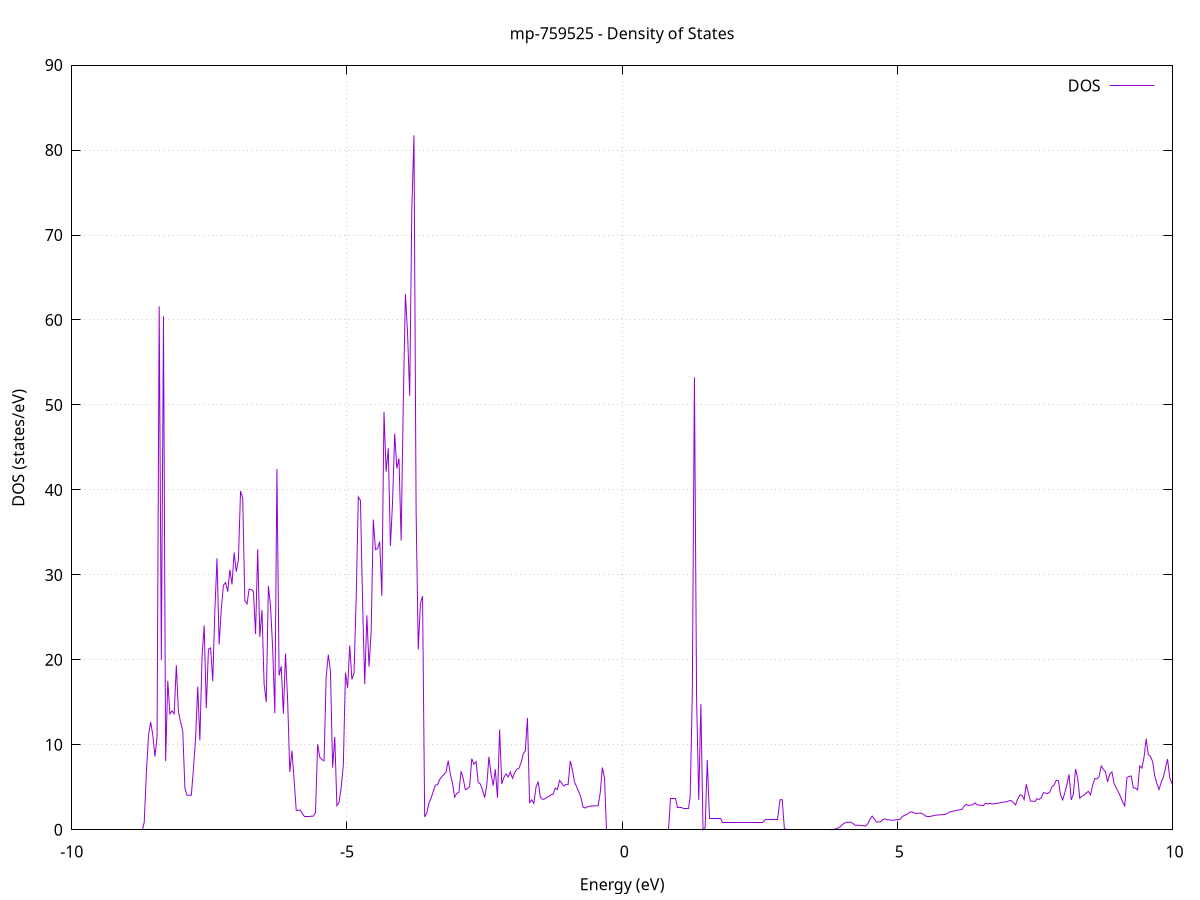 set title 'mp-759525 - Density of States'
set xlabel 'Energy (eV)'
set ylabel 'DOS (states/eV)'
set grid
set xrange [-10:10]
set yrange [0:89.908]
set xzeroaxis lt -1
set terminal png size 800,600
set output 'mp-759525_dos_gnuplot.png'
plot '-' using 1:2 with lines title 'DOS'
-56.221000 0.000000
-56.182100 0.000000
-56.143200 0.000000
-56.104300 0.000000
-56.065400 0.000000
-56.026500 0.000000
-55.987600 0.000000
-55.948700 0.000000
-55.909800 0.000000
-55.870900 0.000000
-55.832000 0.000000
-55.793100 0.000000
-55.754200 0.000000
-55.715300 0.000000
-55.676400 0.000000
-55.637500 0.000000
-55.598600 0.000000
-55.559700 0.000000
-55.520800 0.000000
-55.481900 0.000000
-55.443000 0.000000
-55.404100 0.000000
-55.365200 0.000000
-55.326300 0.000000
-55.287400 0.000000
-55.248500 0.000000
-55.209600 0.000000
-55.170700 0.000000
-55.131800 0.000000
-55.092900 0.000000
-55.054000 0.000000
-55.015100 0.000000
-54.976200 0.000000
-54.937300 0.000000
-54.898400 0.000000
-54.859500 0.000000
-54.820600 0.000000
-54.781700 0.000000
-54.742800 0.000000
-54.703900 0.000000
-54.665000 0.000000
-54.626100 0.000000
-54.587200 0.000000
-54.548300 0.000000
-54.509400 0.000000
-54.470500 0.000000
-54.431600 0.000000
-54.392700 0.000000
-54.353800 0.000000
-54.314900 0.000000
-54.276000 0.000000
-54.237100 0.000000
-54.198200 0.000000
-54.159300 0.000000
-54.120400 0.000000
-54.081500 0.000000
-54.042600 0.000000
-54.003700 0.000000
-53.964800 0.000000
-53.925900 0.000000
-53.887000 0.000000
-53.848100 0.000000
-53.809200 0.000000
-53.770300 0.000000
-53.731400 0.000000
-53.692500 0.000000
-53.653600 0.000000
-53.614700 0.000000
-53.575800 0.000000
-53.536900 0.000000
-53.498000 0.000000
-53.459100 0.000000
-53.420200 0.000000
-53.381300 0.000000
-53.342400 0.000000
-53.303500 0.000000
-53.264600 0.000000
-53.225700 0.000000
-53.186700 0.000000
-53.147800 0.000000
-53.108900 0.000000
-53.070000 0.000000
-53.031100 0.000000
-52.992200 0.000000
-52.953300 0.000000
-52.914400 0.000000
-52.875500 0.000000
-52.836600 0.000000
-52.797700 0.000000
-52.758800 0.000000
-52.719900 0.000000
-52.681000 0.000000
-52.642100 0.000000
-52.603200 0.000000
-52.564300 0.000000
-52.525400 0.000000
-52.486500 0.000000
-52.447600 0.000000
-52.408700 0.000000
-52.369800 0.000000
-52.330900 0.000000
-52.292000 0.000000
-52.253100 0.000000
-52.214200 0.000000
-52.175300 0.000000
-52.136400 0.000000
-52.097500 0.000000
-52.058600 0.000000
-52.019700 0.000000
-51.980800 0.000000
-51.941900 0.000000
-51.903000 0.000000
-51.864100 0.000000
-51.825200 0.000000
-51.786300 0.000000
-51.747400 0.000000
-51.708500 0.000000
-51.669600 0.000000
-51.630700 0.000000
-51.591800 0.000000
-51.552900 0.000000
-51.514000 0.000000
-51.475100 0.000000
-51.436200 0.000000
-51.397300 0.000000
-51.358400 0.000000
-51.319500 0.000000
-51.280600 0.000000
-51.241700 0.000000
-51.202800 0.000000
-51.163900 0.000000
-51.125000 0.000000
-51.086100 0.000000
-51.047200 0.000000
-51.008300 0.000000
-50.969400 0.000000
-50.930500 0.000000
-50.891600 0.000000
-50.852700 0.000000
-50.813800 0.000000
-50.774900 0.000000
-50.736000 0.000000
-50.697100 0.000000
-50.658200 0.000000
-50.619300 0.000000
-50.580400 0.000000
-50.541500 0.000000
-50.502600 0.000000
-50.463700 0.000000
-50.424800 0.000000
-50.385900 0.000000
-50.347000 0.000000
-50.308100 0.000000
-50.269200 0.000000
-50.230300 0.000000
-50.191400 0.000000
-50.152500 0.000000
-50.113600 0.000000
-50.074700 0.000000
-50.035800 0.000000
-49.996900 0.000000
-49.958000 0.000000
-49.919100 0.000000
-49.880200 0.000000
-49.841300 0.000000
-49.802400 0.000000
-49.763500 0.000000
-49.724600 0.000000
-49.685700 0.000000
-49.646800 0.000000
-49.607900 0.000000
-49.569000 0.000000
-49.530100 0.000000
-49.491200 0.000000
-49.452300 0.000000
-49.413400 0.000000
-49.374500 0.000000
-49.335500 0.000000
-49.296600 0.000000
-49.257700 0.000000
-49.218800 0.000000
-49.179900 0.000000
-49.141000 0.000000
-49.102100 0.000000
-49.063200 0.000000
-49.024300 0.000000
-48.985400 0.000000
-48.946500 0.000000
-48.907600 0.000000
-48.868700 0.000000
-48.829800 0.000000
-48.790900 0.000000
-48.752000 0.000000
-48.713100 0.000000
-48.674200 0.000000
-48.635300 0.000000
-48.596400 0.000000
-48.557500 0.000000
-48.518600 0.000000
-48.479700 0.000000
-48.440800 0.000000
-48.401900 0.000000
-48.363000 0.000000
-48.324100 0.000000
-48.285200 0.000000
-48.246300 0.000000
-48.207400 0.000000
-48.168500 0.000000
-48.129600 0.000000
-48.090700 0.000000
-48.051800 0.000000
-48.012900 0.000000
-47.974000 0.000000
-47.935100 0.000000
-47.896200 0.000000
-47.857300 0.000000
-47.818400 0.000000
-47.779500 0.000000
-47.740600 0.000000
-47.701700 0.000000
-47.662800 0.000000
-47.623900 0.000000
-47.585000 0.000000
-47.546100 0.000000
-47.507200 0.000000
-47.468300 0.000000
-47.429400 0.000000
-47.390500 0.000000
-47.351600 0.000000
-47.312700 0.000000
-47.273800 0.000000
-47.234900 0.000000
-47.196000 0.000000
-47.157100 0.000000
-47.118200 0.000000
-47.079300 0.000000
-47.040400 0.000000
-47.001500 0.000000
-46.962600 0.000000
-46.923700 0.000000
-46.884800 0.000000
-46.845900 0.000000
-46.807000 0.000000
-46.768100 0.000000
-46.729200 0.000000
-46.690300 0.000000
-46.651400 0.000000
-46.612500 0.000000
-46.573600 0.000000
-46.534700 0.000000
-46.495800 0.000000
-46.456900 0.000000
-46.418000 0.000000
-46.379100 0.000000
-46.340200 0.000000
-46.301300 0.000000
-46.262400 0.000000
-46.223500 0.000000
-46.184600 0.000000
-46.145700 0.000000
-46.106800 0.000000
-46.067900 0.000000
-46.029000 0.000000
-45.990100 0.000000
-45.951200 0.000000
-45.912300 0.000000
-45.873400 0.000000
-45.834500 0.000000
-45.795600 0.000000
-45.756700 0.000000
-45.717800 0.000000
-45.678900 0.000000
-45.640000 0.000000
-45.601100 0.000000
-45.562200 0.000000
-45.523300 0.000000
-45.484400 0.000000
-45.445400 0.000000
-45.406500 0.000000
-45.367600 0.000000
-45.328700 0.000000
-45.289800 0.000000
-45.250900 0.000000
-45.212000 0.000000
-45.173100 0.000000
-45.134200 0.000000
-45.095300 0.000000
-45.056400 0.000000
-45.017500 0.000000
-44.978600 0.000000
-44.939700 0.000000
-44.900800 0.000000
-44.861900 0.000000
-44.823000 0.000000
-44.784100 0.000000
-44.745200 0.000000
-44.706300 0.000000
-44.667400 0.000000
-44.628500 0.000000
-44.589600 0.000000
-44.550700 0.000000
-44.511800 0.000000
-44.472900 0.000000
-44.434000 0.000000
-44.395100 0.000000
-44.356200 0.000000
-44.317300 0.000000
-44.278400 0.000000
-44.239500 0.000000
-44.200600 0.000000
-44.161700 0.000000
-44.122800 0.000000
-44.083900 0.000000
-44.045000 0.000000
-44.006100 0.000000
-43.967200 0.000000
-43.928300 0.000000
-43.889400 0.000000
-43.850500 0.000000
-43.811600 0.000000
-43.772700 0.000000
-43.733800 0.000000
-43.694900 0.000000
-43.656000 0.000000
-43.617100 0.000000
-43.578200 0.000000
-43.539300 0.000000
-43.500400 0.000000
-43.461500 0.000000
-43.422600 0.000000
-43.383700 0.000000
-43.344800 0.000000
-43.305900 0.000000
-43.267000 0.000000
-43.228100 0.000000
-43.189200 0.000000
-43.150300 0.000000
-43.111400 0.000000
-43.072500 0.000000
-43.033600 0.000000
-42.994700 0.000000
-42.955800 0.000000
-42.916900 0.000000
-42.878000 0.000000
-42.839100 0.000000
-42.800200 0.000000
-42.761300 0.000000
-42.722400 0.000000
-42.683500 0.000000
-42.644600 0.000000
-42.605700 0.000000
-42.566800 0.000000
-42.527900 0.000000
-42.489000 0.000000
-42.450100 0.000000
-42.411200 0.000000
-42.372300 0.000000
-42.333400 0.000000
-42.294500 0.000000
-42.255600 0.000000
-42.216700 0.000000
-42.177800 0.000000
-42.138900 0.000000
-42.100000 0.000000
-42.061100 0.000000
-42.022200 0.000000
-41.983300 0.000000
-41.944400 0.000000
-41.905500 0.000000
-41.866600 0.000000
-41.827700 0.000000
-41.788800 0.000000
-41.749900 0.000000
-41.711000 0.000000
-41.672100 0.000000
-41.633200 0.000000
-41.594200 0.000000
-41.555300 0.000000
-41.516400 0.000000
-41.477500 0.000000
-41.438600 0.000000
-41.399700 0.000000
-41.360800 0.000000
-41.321900 0.000000
-41.283000 0.000000
-41.244100 0.000000
-41.205200 0.000000
-41.166300 0.000000
-41.127400 0.000000
-41.088500 0.000000
-41.049600 0.000000
-41.010700 0.000000
-40.971800 0.000000
-40.932900 0.000000
-40.894000 0.000000
-40.855100 0.000000
-40.816200 0.000000
-40.777300 0.000000
-40.738400 0.000000
-40.699500 0.000000
-40.660600 0.000000
-40.621700 0.000000
-40.582800 0.000000
-40.543900 0.000000
-40.505000 0.000000
-40.466100 0.000000
-40.427200 0.000000
-40.388300 0.000000
-40.349400 0.000000
-40.310500 0.000000
-40.271600 0.000000
-40.232700 0.000000
-40.193800 0.000000
-40.154900 0.000000
-40.116000 0.000000
-40.077100 0.000000
-40.038200 0.000000
-39.999300 0.000000
-39.960400 0.000000
-39.921500 0.000000
-39.882600 0.000000
-39.843700 0.000000
-39.804800 0.000000
-39.765900 0.000000
-39.727000 0.000000
-39.688100 0.000000
-39.649200 0.000000
-39.610300 0.000000
-39.571400 0.000000
-39.532500 0.000000
-39.493600 0.000000
-39.454700 0.000000
-39.415800 0.000000
-39.376900 0.000000
-39.338000 0.000000
-39.299100 0.000000
-39.260200 0.000000
-39.221300 0.000000
-39.182400 0.000000
-39.143500 0.000000
-39.104600 0.000000
-39.065700 0.000000
-39.026800 0.000000
-38.987900 0.000000
-38.949000 0.000000
-38.910100 0.000000
-38.871200 0.000000
-38.832300 0.000000
-38.793400 0.000000
-38.754500 0.000000
-38.715600 0.000000
-38.676700 0.000000
-38.637800 0.000000
-38.598900 0.000000
-38.560000 0.000000
-38.521100 0.000000
-38.482200 0.000000
-38.443300 0.000000
-38.404400 0.000000
-38.365500 0.000000
-38.326600 0.000000
-38.287700 0.000000
-38.248800 0.000000
-38.209900 0.000000
-38.171000 0.000000
-38.132100 0.000000
-38.093200 0.000000
-38.054300 0.000000
-38.015400 0.000000
-37.976500 0.000000
-37.937600 0.000000
-37.898700 0.000000
-37.859800 0.000000
-37.820900 0.000000
-37.782000 0.000000
-37.743100 0.000000
-37.704100 0.000000
-37.665200 0.000000
-37.626300 0.000000
-37.587400 0.000000
-37.548500 0.000000
-37.509600 0.000000
-37.470700 0.000000
-37.431800 0.000000
-37.392900 0.000000
-37.354000 0.000000
-37.315100 0.000000
-37.276200 0.000000
-37.237300 0.000000
-37.198400 0.000000
-37.159500 0.000000
-37.120600 0.000000
-37.081700 0.000000
-37.042800 0.000000
-37.003900 0.000000
-36.965000 0.000000
-36.926100 0.000000
-36.887200 0.000000
-36.848300 0.000000
-36.809400 0.000000
-36.770500 0.000000
-36.731600 0.000000
-36.692700 0.000000
-36.653800 0.000000
-36.614900 0.000000
-36.576000 0.000000
-36.537100 0.000000
-36.498200 0.000000
-36.459300 0.000000
-36.420400 0.000000
-36.381500 0.000000
-36.342600 0.000000
-36.303700 0.000000
-36.264800 0.000000
-36.225900 0.000000
-36.187000 0.000000
-36.148100 0.000000
-36.109200 0.000000
-36.070300 0.000000
-36.031400 0.000000
-35.992500 0.000000
-35.953600 0.000000
-35.914700 0.000000
-35.875800 0.000000
-35.836900 0.000000
-35.798000 0.000000
-35.759100 0.000000
-35.720200 0.000000
-35.681300 0.000000
-35.642400 0.000000
-35.603500 0.000000
-35.564600 0.000000
-35.525700 0.000000
-35.486800 0.000000
-35.447900 0.000000
-35.409000 0.000000
-35.370100 0.000000
-35.331200 0.000000
-35.292300 0.000000
-35.253400 0.000000
-35.214500 0.000000
-35.175600 0.000000
-35.136700 0.000000
-35.097800 0.000000
-35.058900 0.000000
-35.020000 0.000000
-34.981100 0.000000
-34.942200 0.000000
-34.903300 0.000000
-34.864400 0.000000
-34.825500 0.000000
-34.786600 0.000000
-34.747700 0.000000
-34.708800 0.000000
-34.669900 0.000000
-34.631000 0.000000
-34.592100 0.000000
-34.553200 0.000000
-34.514300 0.000000
-34.475400 0.000000
-34.436500 0.000000
-34.397600 0.000000
-34.358700 0.000000
-34.319800 0.000000
-34.280900 0.000000
-34.242000 0.000000
-34.203100 0.000000
-34.164200 0.000000
-34.125300 0.000000
-34.086400 0.000000
-34.047500 0.000000
-34.008600 0.000000
-33.969700 0.000000
-33.930800 0.000000
-33.891900 0.000000
-33.853000 0.000000
-33.814000 0.000000
-33.775100 0.000000
-33.736200 0.000000
-33.697300 0.000000
-33.658400 0.000000
-33.619500 0.000000
-33.580600 0.000000
-33.541700 0.000000
-33.502800 0.000000
-33.463900 0.000000
-33.425000 0.000000
-33.386100 0.000000
-33.347200 0.000000
-33.308300 0.000000
-33.269400 0.000000
-33.230500 0.000000
-33.191600 0.000000
-33.152700 0.000000
-33.113800 0.000000
-33.074900 0.000000
-33.036000 0.000000
-32.997100 0.000000
-32.958200 0.000000
-32.919300 0.000000
-32.880400 0.000000
-32.841500 0.000000
-32.802600 0.000000
-32.763700 0.000000
-32.724800 0.000000
-32.685900 0.000000
-32.647000 0.000000
-32.608100 0.000000
-32.569200 0.000000
-32.530300 0.000000
-32.491400 0.000000
-32.452500 0.000000
-32.413600 0.000000
-32.374700 0.000000
-32.335800 0.000000
-32.296900 0.000000
-32.258000 0.000000
-32.219100 0.000000
-32.180200 0.000000
-32.141300 0.000000
-32.102400 0.000000
-32.063500 0.000000
-32.024600 0.000000
-31.985700 0.000000
-31.946800 0.000000
-31.907900 0.000000
-31.869000 0.000000
-31.830100 0.000000
-31.791200 0.000000
-31.752300 0.000000
-31.713400 0.000000
-31.674500 0.000000
-31.635600 0.000000
-31.596700 0.000000
-31.557800 0.000000
-31.518900 0.000000
-31.480000 0.000000
-31.441100 0.000000
-31.402200 0.000000
-31.363300 0.000000
-31.324400 0.000000
-31.285500 0.000000
-31.246600 0.000000
-31.207700 0.000000
-31.168800 0.000000
-31.129900 0.000000
-31.091000 0.000000
-31.052100 0.000000
-31.013200 0.000000
-30.974300 0.000000
-30.935400 0.000000
-30.896500 0.000000
-30.857600 0.000000
-30.818700 0.000000
-30.779800 0.000000
-30.740900 0.000000
-30.702000 0.000000
-30.663100 0.000000
-30.624200 0.000000
-30.585300 0.000000
-30.546400 0.000000
-30.507500 0.000000
-30.468600 0.000000
-30.429700 0.000000
-30.390800 0.000000
-30.351900 0.000000
-30.313000 0.000000
-30.274100 0.000000
-30.235200 0.000000
-30.196300 0.000000
-30.157400 0.000000
-30.118500 0.000000
-30.079600 0.000000
-30.040700 0.000000
-30.001800 0.000000
-29.962800 0.000000
-29.923900 0.000000
-29.885000 0.000000
-29.846100 0.000000
-29.807200 0.000000
-29.768300 0.000000
-29.729400 0.000000
-29.690500 0.000000
-29.651600 0.000000
-29.612700 0.000000
-29.573800 0.000000
-29.534900 0.000000
-29.496000 0.000000
-29.457100 0.000000
-29.418200 0.000000
-29.379300 0.000000
-29.340400 0.000000
-29.301500 0.000000
-29.262600 0.000000
-29.223700 0.000000
-29.184800 0.000000
-29.145900 0.000000
-29.107000 0.000000
-29.068100 0.000000
-29.029200 0.000000
-28.990300 0.000000
-28.951400 0.000000
-28.912500 0.000000
-28.873600 0.000000
-28.834700 0.000000
-28.795800 0.000000
-28.756900 0.000000
-28.718000 0.000000
-28.679100 0.000000
-28.640200 0.000000
-28.601300 0.000000
-28.562400 0.000000
-28.523500 0.000000
-28.484600 0.000000
-28.445700 0.000000
-28.406800 0.000000
-28.367900 0.000000
-28.329000 0.000000
-28.290100 0.000000
-28.251200 0.000000
-28.212300 0.000000
-28.173400 0.000000
-28.134500 0.000000
-28.095600 0.000000
-28.056700 0.000000
-28.017800 0.000000
-27.978900 0.000000
-27.940000 0.000000
-27.901100 0.000000
-27.862200 0.000000
-27.823300 0.000000
-27.784400 0.000000
-27.745500 0.000000
-27.706600 0.000000
-27.667700 0.000000
-27.628800 0.000000
-27.589900 0.000000
-27.551000 0.000000
-27.512100 0.000000
-27.473200 0.000000
-27.434300 0.000000
-27.395400 0.000000
-27.356500 0.000000
-27.317600 0.000000
-27.278700 0.000000
-27.239800 0.000000
-27.200900 0.000000
-27.162000 0.000000
-27.123100 0.000000
-27.084200 0.000000
-27.045300 0.000000
-27.006400 0.000000
-26.967500 0.000000
-26.928600 0.000000
-26.889700 0.000000
-26.850800 0.000000
-26.811900 0.000000
-26.773000 0.000000
-26.734100 0.000000
-26.695200 0.000000
-26.656300 0.000000
-26.617400 0.000000
-26.578500 0.000000
-26.539600 0.000000
-26.500700 0.000000
-26.461800 0.000000
-26.422900 0.000000
-26.384000 0.000000
-26.345100 0.000000
-26.306200 0.000000
-26.267300 0.000000
-26.228400 0.000000
-26.189500 0.000000
-26.150600 0.000000
-26.111700 0.000000
-26.072700 0.000000
-26.033800 0.000000
-25.994900 0.000000
-25.956000 0.000000
-25.917100 0.000000
-25.878200 0.000000
-25.839300 0.000000
-25.800400 0.000000
-25.761500 0.000000
-25.722600 0.000000
-25.683700 0.000000
-25.644800 0.000000
-25.605900 0.000000
-25.567000 0.000000
-25.528100 0.000000
-25.489200 0.000000
-25.450300 0.000000
-25.411400 0.000000
-25.372500 0.000000
-25.333600 0.000000
-25.294700 0.000000
-25.255800 0.000000
-25.216900 0.000000
-25.178000 0.000000
-25.139100 0.000000
-25.100200 0.000000
-25.061300 0.000000
-25.022400 0.000000
-24.983500 0.000000
-24.944600 0.000000
-24.905700 0.000000
-24.866800 0.000000
-24.827900 0.000000
-24.789000 0.000000
-24.750100 0.000000
-24.711200 0.000000
-24.672300 0.000000
-24.633400 0.000000
-24.594500 0.000000
-24.555600 0.000000
-24.516700 0.000000
-24.477800 0.000000
-24.438900 0.000000
-24.400000 0.000000
-24.361100 2.373600
-24.322200 4.449800
-24.283300 11.573200
-24.244400 18.556800
-24.205500 15.548600
-24.166600 20.610000
-24.127700 22.231100
-24.088800 27.063000
-24.049900 23.204600
-24.011000 37.679400
-23.972100 23.784600
-23.933200 23.417300
-23.894300 24.821200
-23.855400 4.761500
-23.816500 2.434300
-23.777600 319.245200
-23.738700 0.000000
-23.699800 267.695600
-23.660900 243.324700
-23.622000 0.000000
-23.583100 0.000000
-23.544200 82.935700
-23.505300 0.000000
-23.466400 0.000000
-23.427500 0.000000
-23.388600 0.000000
-23.349700 0.000000
-23.310800 0.000000
-23.271900 0.000000
-23.233000 0.000000
-23.194100 0.000000
-23.155200 0.000000
-23.116300 0.000000
-23.077400 0.000000
-23.038500 0.000000
-22.999600 0.000000
-22.960700 0.000000
-22.921800 0.000000
-22.882900 0.000000
-22.844000 0.000000
-22.805100 0.000000
-22.766200 0.000000
-22.727300 0.000000
-22.688400 0.000000
-22.649500 0.000000
-22.610600 0.000000
-22.571700 0.000000
-22.532800 0.000000
-22.493900 0.000000
-22.455000 0.000000
-22.416100 0.000000
-22.377200 0.000000
-22.338300 0.000000
-22.299400 0.000000
-22.260500 0.000000
-22.221500 0.000000
-22.182600 0.000000
-22.143700 0.000000
-22.104800 0.000000
-22.065900 0.000000
-22.027000 0.000000
-21.988100 0.000000
-21.949200 0.000000
-21.910300 0.000000
-21.871400 0.000000
-21.832500 0.000000
-21.793600 0.000000
-21.754700 0.000000
-21.715800 0.000000
-21.676900 0.000000
-21.638000 0.000000
-21.599100 0.000000
-21.560200 0.000000
-21.521300 0.000000
-21.482400 0.000000
-21.443500 0.000000
-21.404600 0.000000
-21.365700 0.000000
-21.326800 0.000000
-21.287900 0.000000
-21.249000 0.000000
-21.210100 0.000000
-21.171200 0.000000
-21.132300 0.000000
-21.093400 0.000000
-21.054500 0.000000
-21.015600 0.000000
-20.976700 0.000000
-20.937800 0.000000
-20.898900 0.000000
-20.860000 0.000000
-20.821100 0.000000
-20.782200 0.000000
-20.743300 0.000000
-20.704400 0.000000
-20.665500 0.000000
-20.626600 0.000000
-20.587700 0.000000
-20.548800 0.000000
-20.509900 0.000000
-20.471000 0.000000
-20.432100 0.000000
-20.393200 0.000000
-20.354300 0.000000
-20.315400 0.000000
-20.276500 0.000000
-20.237600 0.000000
-20.198700 0.000000
-20.159800 0.000000
-20.120900 0.000000
-20.082000 0.000000
-20.043100 0.000000
-20.004200 0.000000
-19.965300 0.000000
-19.926400 0.000000
-19.887500 0.000000
-19.848600 0.000000
-19.809700 0.000000
-19.770800 0.000000
-19.731900 0.000000
-19.693000 0.000000
-19.654100 0.000000
-19.615200 0.000000
-19.576300 0.000000
-19.537400 0.000000
-19.498500 0.000000
-19.459600 0.000000
-19.420700 0.000000
-19.381800 0.000000
-19.342900 0.000000
-19.304000 0.000000
-19.265100 0.000000
-19.226200 0.000000
-19.187300 0.000000
-19.148400 0.000000
-19.109500 0.000000
-19.070600 0.000000
-19.031700 0.000000
-18.992800 0.000000
-18.953900 0.000000
-18.915000 0.000000
-18.876100 0.000000
-18.837200 0.000000
-18.798300 0.000000
-18.759400 0.000000
-18.720500 0.000000
-18.681600 0.000000
-18.642700 0.000000
-18.603800 0.000000
-18.564900 0.000000
-18.526000 0.000000
-18.487100 0.000000
-18.448200 0.000000
-18.409300 0.000000
-18.370400 0.000000
-18.331400 0.000000
-18.292500 0.000000
-18.253600 0.000000
-18.214700 0.000000
-18.175800 0.000000
-18.136900 0.000000
-18.098000 0.000000
-18.059100 0.000000
-18.020200 0.000000
-17.981300 0.000000
-17.942400 0.000000
-17.903500 0.000000
-17.864600 0.000000
-17.825700 0.000000
-17.786800 0.000000
-17.747900 0.000000
-17.709000 0.000000
-17.670100 0.000000
-17.631200 0.000000
-17.592300 0.000000
-17.553400 0.000000
-17.514500 0.000000
-17.475600 0.000000
-17.436700 0.000000
-17.397800 0.000000
-17.358900 0.000000
-17.320000 0.000000
-17.281100 0.000000
-17.242200 0.000000
-17.203300 0.000000
-17.164400 0.000000
-17.125500 0.000000
-17.086600 0.000000
-17.047700 0.000000
-17.008800 0.000000
-16.969900 0.000000
-16.931000 0.000000
-16.892100 0.000000
-16.853200 0.000000
-16.814300 0.000000
-16.775400 0.000000
-16.736500 0.000000
-16.697600 0.000000
-16.658700 0.000000
-16.619800 0.000000
-16.580900 0.000000
-16.542000 0.000000
-16.503100 0.000000
-16.464200 0.000000
-16.425300 0.000000
-16.386400 0.000000
-16.347500 0.000000
-16.308600 0.000000
-16.269700 0.000000
-16.230800 0.000000
-16.191900 0.000000
-16.153000 0.000000
-16.114100 0.000000
-16.075200 0.000000
-16.036300 0.000000
-15.997400 0.000000
-15.958500 0.000000
-15.919600 0.000000
-15.880700 0.000000
-15.841800 0.000000
-15.802900 0.000000
-15.764000 0.000000
-15.725100 0.000000
-15.686200 0.000000
-15.647300 0.000000
-15.608400 0.000000
-15.569500 0.000000
-15.530600 0.000000
-15.491700 0.000000
-15.452800 0.000000
-15.413900 0.000000
-15.375000 0.000000
-15.336100 0.000000
-15.297200 0.000000
-15.258300 0.000000
-15.219400 0.000000
-15.180500 0.000000
-15.141600 0.000000
-15.102700 0.000000
-15.063800 0.000000
-15.024900 0.000000
-14.986000 0.000000
-14.947100 0.000000
-14.908200 0.000000
-14.869300 0.000000
-14.830400 0.000000
-14.791500 0.000000
-14.752600 0.000000
-14.713700 0.000000
-14.674800 0.000000
-14.635900 0.000000
-14.597000 0.000000
-14.558100 0.000000
-14.519200 0.000000
-14.480200 0.000000
-14.441300 0.000000
-14.402400 0.000000
-14.363500 0.000000
-14.324600 0.000000
-14.285700 0.000000
-14.246800 0.000000
-14.207900 0.000000
-14.169000 0.000000
-14.130100 0.000000
-14.091200 0.000000
-14.052300 0.000000
-14.013400 0.000000
-13.974500 0.000000
-13.935600 0.000000
-13.896700 0.000000
-13.857800 0.000000
-13.818900 0.000000
-13.780000 0.000000
-13.741100 0.000000
-13.702200 0.000000
-13.663300 0.000000
-13.624400 0.000000
-13.585500 0.000000
-13.546600 0.000000
-13.507700 0.000000
-13.468800 0.000000
-13.429900 0.000000
-13.391000 0.000000
-13.352100 0.000000
-13.313200 0.000000
-13.274300 0.000000
-13.235400 0.000000
-13.196500 0.000000
-13.157600 0.000000
-13.118700 0.000000
-13.079800 0.000000
-13.040900 0.000000
-13.002000 0.000000
-12.963100 0.000000
-12.924200 0.000000
-12.885300 0.000000
-12.846400 0.000000
-12.807500 0.000000
-12.768600 0.000000
-12.729700 0.000000
-12.690800 0.000000
-12.651900 0.000000
-12.613000 0.000000
-12.574100 0.000000
-12.535200 0.000000
-12.496300 0.000000
-12.457400 0.000000
-12.418500 0.000000
-12.379600 0.000000
-12.340700 0.000000
-12.301800 0.000000
-12.262900 0.000000
-12.224000 0.000000
-12.185100 0.000000
-12.146200 0.000000
-12.107300 0.000000
-12.068400 0.000000
-12.029500 0.000000
-11.990600 0.000000
-11.951700 0.000000
-11.912800 0.000000
-11.873900 0.000000
-11.835000 0.000000
-11.796100 0.000000
-11.757200 0.000000
-11.718300 0.000000
-11.679400 0.000000
-11.640500 0.000000
-11.601600 0.000000
-11.562700 0.000000
-11.523800 0.000000
-11.484900 0.000000
-11.446000 0.000000
-11.407100 0.000000
-11.368200 0.000000
-11.329300 0.000000
-11.290400 0.000000
-11.251500 0.000000
-11.212600 0.000000
-11.173700 0.000000
-11.134800 0.000000
-11.095900 0.000000
-11.057000 0.000000
-11.018100 0.000000
-10.979200 0.000000
-10.940300 0.000000
-10.901400 0.000000
-10.862500 0.000000
-10.823600 0.000000
-10.784700 0.000000
-10.745800 0.000000
-10.706900 0.000000
-10.668000 0.000000
-10.629100 0.000000
-10.590100 0.000000
-10.551200 0.000000
-10.512300 0.000000
-10.473400 0.000000
-10.434500 0.000000
-10.395600 0.000000
-10.356700 0.000000
-10.317800 0.000000
-10.278900 0.000000
-10.240000 0.000000
-10.201100 0.000000
-10.162200 0.000000
-10.123300 0.000000
-10.084400 0.000000
-10.045500 0.000000
-10.006600 0.000000
-9.967700 0.000000
-9.928800 0.000000
-9.889900 0.000000
-9.851000 0.000000
-9.812100 0.000000
-9.773200 0.000000
-9.734300 0.000000
-9.695400 0.000000
-9.656500 0.000000
-9.617600 0.000000
-9.578700 0.000000
-9.539800 0.000000
-9.500900 0.000000
-9.462000 0.000000
-9.423100 0.000000
-9.384200 0.000000
-9.345300 0.000000
-9.306400 0.000000
-9.267500 0.000000
-9.228600 0.000000
-9.189700 0.000000
-9.150800 0.000000
-9.111900 0.000000
-9.073000 0.000000
-9.034100 0.000000
-8.995200 0.000000
-8.956300 0.000000
-8.917400 0.000000
-8.878500 0.000000
-8.839600 0.000000
-8.800700 0.000000
-8.761800 0.000000
-8.722900 0.000000
-8.684000 0.875200
-8.645100 6.660000
-8.606200 11.093100
-8.567300 12.679500
-8.528400 11.159600
-8.489500 8.616300
-8.450600 10.913900
-8.411700 61.595500
-8.372800 19.976300
-8.333900 60.421900
-8.295000 8.078400
-8.256100 17.527800
-8.217200 13.636000
-8.178300 13.990300
-8.139400 13.651400
-8.100500 19.351400
-8.061600 13.851600
-8.022700 12.683700
-7.983800 11.626500
-7.944900 4.912100
-7.906000 4.065300
-7.867100 4.067100
-7.828200 4.069400
-7.789300 7.193700
-7.750400 10.792000
-7.711500 16.850200
-7.672600 10.522700
-7.633700 20.365500
-7.594800 24.040400
-7.555900 14.331500
-7.517000 21.252700
-7.478100 21.408600
-7.439200 17.500500
-7.400300 25.798500
-7.361400 31.956100
-7.322500 21.807200
-7.283600 26.003900
-7.244700 28.766500
-7.205800 29.100600
-7.166900 28.021800
-7.128000 30.603600
-7.089100 28.880300
-7.050200 32.640300
-7.011300 30.371900
-6.972400 31.763300
-6.933500 39.869300
-6.894600 39.036300
-6.855700 26.980000
-6.816800 26.571900
-6.777900 28.318300
-6.738900 28.278100
-6.700000 28.053600
-6.661100 23.036900
-6.622200 33.017200
-6.583300 22.681000
-6.544400 25.857400
-6.505500 17.145000
-6.466600 15.019100
-6.427700 28.694200
-6.388800 26.327400
-6.349900 21.329600
-6.311000 13.721700
-6.272100 42.467100
-6.233200 18.150800
-6.194300 19.250000
-6.155400 13.665300
-6.116500 20.739700
-6.077600 15.162700
-6.038700 6.813500
-5.999800 9.310700
-5.960900 5.884000
-5.922000 2.291800
-5.883100 2.290800
-5.844200 2.289900
-5.805300 1.834400
-5.766400 1.599000
-5.727500 1.599100
-5.688600 1.599100
-5.649700 1.599200
-5.610800 1.604100
-5.571900 2.025700
-5.533000 10.060000
-5.494100 8.545000
-5.455200 8.248100
-5.416300 8.127200
-5.377400 18.045500
-5.338500 20.614000
-5.299600 18.610800
-5.260700 7.307400
-5.221800 10.922900
-5.182900 2.841300
-5.144000 3.227800
-5.105100 4.970600
-5.066200 7.614400
-5.027300 18.494200
-4.988400 16.711400
-4.949500 21.676700
-4.910600 17.694700
-4.871700 18.448300
-4.832800 27.239900
-4.793900 39.180700
-4.755000 38.765600
-4.716100 26.780400
-4.677200 17.124100
-4.638300 25.237000
-4.599400 19.210200
-4.560500 23.292600
-4.521600 36.505000
-4.482700 32.963600
-4.443800 33.089300
-4.404900 33.918900
-4.366000 27.530500
-4.327100 49.164800
-4.288200 42.146200
-4.249300 44.915300
-4.210400 33.402300
-4.171500 38.584200
-4.132600 46.623100
-4.093700 42.529200
-4.054800 43.690600
-4.015900 34.040500
-3.977000 50.064500
-3.938100 63.068400
-3.899200 58.461500
-3.860300 51.081800
-3.821400 73.136800
-3.782500 81.734600
-3.743600 37.399600
-3.704700 21.211400
-3.665800 26.632700
-3.626900 27.494000
-3.588000 1.516900
-3.549100 1.988100
-3.510200 3.165600
-3.471300 3.703600
-3.432400 4.534200
-3.393500 5.260200
-3.354600 5.288100
-3.315700 5.913400
-3.276800 6.254300
-3.237900 6.493400
-3.199000 6.806900
-3.160100 8.137300
-3.121200 6.513200
-3.082300 5.469600
-3.043400 3.830000
-3.004500 4.299100
-2.965600 4.395800
-2.926700 6.901200
-2.887800 6.029700
-2.848800 4.724000
-2.809900 4.821200
-2.771000 5.103700
-2.732100 8.369700
-2.693200 7.717900
-2.654300 8.017900
-2.615400 5.572100
-2.576500 5.386000
-2.537600 4.698800
-2.498700 3.781600
-2.459800 5.220400
-2.420900 8.582400
-2.382000 6.549400
-2.343100 5.198600
-2.304200 7.118800
-2.265300 3.753900
-2.226400 11.805200
-2.187500 5.399500
-2.148600 6.161700
-2.109700 6.583900
-2.070800 6.219900
-2.031900 6.813200
-1.993000 6.050300
-1.954100 6.727900
-1.915200 7.118600
-1.876300 7.230700
-1.837400 7.852500
-1.798500 8.909000
-1.759600 9.306900
-1.720700 13.156000
-1.681800 3.202900
-1.642900 3.524100
-1.604000 3.094700
-1.565100 5.015500
-1.526200 5.680500
-1.487300 3.890700
-1.448400 3.581700
-1.409500 3.618700
-1.370600 3.809900
-1.331700 3.925200
-1.292800 4.118900
-1.253900 4.197500
-1.215000 4.912300
-1.176100 4.729200
-1.137200 5.810500
-1.098300 5.477400
-1.059400 5.142100
-1.020500 5.344900
-0.981600 5.330500
-0.942700 8.103400
-0.903800 7.047400
-0.864900 5.589900
-0.826000 5.053900
-0.787100 4.457300
-0.748200 3.777300
-0.709300 2.655000
-0.670400 2.556400
-0.631500 2.706100
-0.592600 2.760300
-0.553700 2.794800
-0.514800 2.815100
-0.475900 2.818900
-0.437000 2.823000
-0.398100 4.356900
-0.359200 7.328700
-0.320300 6.075200
-0.281400 0.000000
-0.242500 0.000000
-0.203600 0.000000
-0.164700 0.000000
-0.125800 0.000000
-0.086900 0.000000
-0.048000 0.000000
-0.009100 0.000000
0.029800 0.000000
0.068700 0.000000
0.107600 0.000000
0.146500 0.000000
0.185400 0.000000
0.224300 0.000000
0.263200 0.000000
0.302100 0.000000
0.341000 0.000000
0.379900 0.000000
0.418800 0.000000
0.457700 0.000000
0.496600 0.000000
0.535500 0.000000
0.574400 0.000000
0.613300 0.000000
0.652200 0.000000
0.691100 0.000000
0.730000 0.000000
0.768900 0.000000
0.807800 0.000000
0.846700 0.000000
0.885600 3.658500
0.924500 3.658500
0.963400 3.658500
1.002400 2.622600
1.041300 2.622600
1.080200 2.622600
1.119100 2.562400
1.158000 2.562400
1.196900 2.562400
1.235800 3.822100
1.274700 15.904700
1.313600 53.243200
1.352500 15.577200
1.391400 3.509900
1.430300 14.783900
1.469200 0.000000
1.508100 0.260000
1.547000 8.228800
1.585900 1.363100
1.624800 1.363100
1.663700 1.363200
1.702600 1.363200
1.741500 1.363200
1.780400 1.363200
1.819300 0.823200
1.858200 0.823200
1.897100 0.823200
1.936000 0.823200
1.974900 0.823200
2.013800 0.823200
2.052700 0.823200
2.091600 0.823200
2.130500 0.823200
2.169400 0.823200
2.208300 0.866200
2.247200 0.866200
2.286100 0.866200
2.325000 0.866200
2.363900 0.866200
2.402800 0.866200
2.441700 0.866200
2.480600 0.866200
2.519500 0.866200
2.558400 0.866200
2.597300 1.253200
2.636200 1.253200
2.675100 1.253200
2.714000 1.253200
2.752900 1.253200
2.791800 1.253200
2.830700 1.253200
2.869600 3.537700
2.908500 3.537600
2.947400 0.146900
2.986300 0.000000
3.025200 0.000000
3.064100 0.000000
3.103000 0.000000
3.141900 0.000000
3.180800 0.000000
3.219700 0.000000
3.258600 0.000000
3.297500 0.000000
3.336400 0.000000
3.375300 0.000000
3.414200 0.000000
3.453100 0.000000
3.492000 0.000000
3.530900 0.000000
3.569800 0.000000
3.608700 0.000000
3.647600 0.000000
3.686500 0.000000
3.725400 0.000000
3.764300 0.000000
3.803200 0.005000
3.842100 0.040800
3.881000 0.111000
3.919900 0.211200
3.958800 0.343200
3.997700 0.592800
4.036600 0.780100
4.075500 0.872800
4.114400 0.870800
4.153300 0.901000
4.192200 0.752300
4.231100 0.534000
4.270000 0.531800
4.308900 0.523600
4.347800 0.509200
4.386700 0.483400
4.425600 0.441100
4.464500 0.715100
4.503400 1.227300
4.542300 1.615200
4.581200 1.280400
4.620100 0.913900
4.659000 0.926200
4.697900 0.936800
4.736800 1.201200
4.775700 1.275600
4.814600 1.199300
4.853500 1.170400
4.892500 1.109300
4.931400 1.131400
4.970300 1.158000
5.009200 1.189100
5.048100 1.224500
5.087000 1.515900
5.125900 1.698700
5.164800 1.770600
5.203700 1.950700
5.242600 2.111300
5.281500 2.075600
5.320400 1.942000
5.359300 1.924200
5.398200 1.966300
5.437100 1.965000
5.476000 1.808800
5.514900 1.613400
5.553800 1.553700
5.592700 1.573800
5.631600 1.622900
5.670500 1.687600
5.709400 1.732300
5.748300 1.740700
5.787200 1.761900
5.826100 1.781100
5.865000 1.799100
5.903900 1.922400
5.942800 2.076900
5.981700 2.144800
6.020600 2.201600
6.059500 2.257400
6.098400 2.305000
6.137300 2.353800
6.176200 2.399800
6.215100 2.809500
6.254000 2.992100
6.292900 2.866300
6.331800 2.904700
6.370700 2.929900
6.409600 3.170200
6.448500 2.941600
6.487400 2.896800
6.526300 2.877800
6.565200 2.846200
6.604100 3.128900
6.643000 3.030800
6.681900 3.122200
6.720800 3.035900
6.759700 3.073100
6.798600 3.115600
6.837500 3.135400
6.876400 3.195100
6.915300 3.255700
6.954200 3.269300
6.993100 3.302700
7.032000 3.416400
7.070900 3.432200
7.109800 3.179800
7.148700 2.930900
7.187600 3.619700
7.226500 4.090600
7.265400 4.051400
7.304300 3.565500
7.343200 5.362000
7.382100 4.288000
7.421000 3.364500
7.459900 3.376700
7.498800 3.321400
7.537700 3.645600
7.576600 3.569200
7.615500 3.771700
7.654400 4.367400
7.693300 4.316100
7.732200 4.269900
7.771100 4.441600
7.810000 5.075100
7.848900 5.267600
7.887800 5.831100
7.926700 5.775900
7.965600 4.111000
8.004500 3.523100
8.043400 4.351300
8.082300 5.345600
8.121200 6.520600
8.160100 3.502900
8.199000 4.190400
8.237900 7.149200
8.276800 6.107700
8.315700 3.705900
8.354600 3.949800
8.393500 4.067800
8.432400 4.339600
8.471300 4.520900
8.510200 4.107100
8.549100 5.257700
8.588000 6.033800
8.626900 5.974600
8.665800 6.254500
8.704700 7.503200
8.743700 7.111300
8.782600 6.794500
8.821500 5.636700
8.860400 6.568600
8.899300 6.808800
8.938200 5.483700
8.977100 4.917800
9.016000 4.439500
9.054900 3.919400
9.093800 3.267800
9.132700 2.801100
9.171600 6.135200
9.210500 6.281200
9.249400 6.329000
9.288300 4.932400
9.327200 4.893200
9.366100 4.681700
9.405000 7.509500
9.443900 7.257500
9.482800 8.546400
9.521700 10.714200
9.560600 8.833100
9.599500 8.638200
9.638400 8.025900
9.677300 6.331800
9.716200 5.447600
9.755100 4.737000
9.794000 5.567100
9.832900 6.160400
9.871800 7.244700
9.910700 8.322700
9.949600 6.126600
9.988500 5.476900
10.027400 6.105100
10.066300 6.170000
10.105200 6.766600
10.144100 7.526800
10.183000 6.092200
10.221900 6.158100
10.260800 7.879800
10.299700 7.508600
10.338600 7.561100
10.377500 7.743100
10.416400 5.539700
10.455300 5.384900
10.494200 5.159900
10.533100 4.980400
10.572000 5.289900
10.610900 6.272100
10.649800 8.844800
10.688700 6.420700
10.727600 8.596600
10.766500 7.292100
10.805400 8.582600
10.844300 10.891500
10.883200 11.717700
10.922100 9.176200
10.961000 7.936300
10.999900 6.778800
11.038800 5.832600
11.077700 6.191400
11.116600 7.186200
11.155500 6.270300
11.194400 10.042100
11.233300 7.841800
11.272200 7.042400
11.311100 6.450800
11.350000 6.741300
11.388900 7.438400
11.427800 8.025900
11.466700 9.702900
11.505600 7.981600
11.544500 7.811600
11.583400 9.138300
11.622300 10.191400
11.661200 13.732900
11.700100 9.055900
11.739000 8.216100
11.777900 7.770800
11.816800 7.802600
11.855700 9.076300
11.894600 7.561900
11.933500 7.611800
11.972400 9.231900
12.011300 8.077600
12.050200 8.414900
12.089100 8.245900
12.128000 8.187400
12.166900 10.597600
12.205800 11.134500
12.244700 10.881200
12.283600 9.677900
12.322500 9.856500
12.361400 9.555000
12.400300 8.766200
12.439200 8.845000
12.478100 8.145100
12.517000 7.696200
12.555900 7.782600
12.594800 9.689200
12.633800 9.934700
12.672700 9.618900
12.711600 9.291400
12.750500 9.666900
12.789400 8.769900
12.828300 9.353900
12.867200 9.580000
12.906100 8.329200
12.945000 8.696400
12.983900 8.208000
13.022800 8.253200
13.061700 8.557200
13.100600 10.752900
13.139500 10.706600
13.178400 11.690400
13.217300 12.065800
13.256200 11.027300
13.295100 10.815100
13.334000 10.774800
13.372900 10.917900
13.411800 13.534900
13.450700 14.495600
13.489600 11.236400
13.528500 10.147300
13.567400 10.886100
13.606300 13.498600
13.645200 11.832900
13.684100 11.336500
13.723000 14.114600
13.761900 13.005500
13.800800 11.563900
13.839700 9.315200
13.878600 9.007400
13.917500 7.998000
13.956400 8.147100
13.995300 8.981900
14.034200 11.296600
14.073100 11.342400
14.112000 10.242200
14.150900 9.787300
14.189800 9.797300
14.228700 16.203400
14.267600 14.232500
14.306500 13.219400
14.345400 10.329100
14.384300 10.568000
14.423200 13.327100
14.462100 10.259000
14.501000 13.689000
14.539900 12.651000
14.578800 9.654300
14.617700 9.987600
14.656600 9.453600
14.695500 15.402400
14.734400 16.473800
14.773300 11.636200
14.812200 11.400300
14.851100 10.062900
14.890000 10.351200
14.928900 12.463900
14.967800 14.458500
15.006700 11.578000
15.045600 9.048400
15.084500 9.400400
15.123400 12.926500
15.162300 11.149800
15.201200 9.633000
15.240100 8.784600
15.279000 11.389800
15.317900 13.195600
15.356800 8.594000
15.395700 7.874900
15.434600 23.060500
15.473500 15.782900
15.512400 9.994800
15.551300 7.357400
15.590200 7.701300
15.629100 10.263800
15.668000 13.969800
15.706900 10.964900
15.745800 9.561500
15.784700 9.236600
15.823600 9.871900
15.862500 10.369100
15.901400 10.318800
15.940300 9.091700
15.979200 9.607700
16.018100 6.751300
16.057000 7.054300
16.095900 7.859800
16.134800 9.884900
16.173700 8.776900
16.212600 7.267700
16.251500 7.195300
16.290400 8.439700
16.329300 9.188700
16.368200 11.687100
16.407100 6.501700
16.446000 5.457600
16.484900 5.336000
16.523900 5.492300
16.562800 4.360600
16.601700 5.083800
16.640600 4.757800
16.679500 4.526300
16.718400 5.540600
16.757300 6.988800
16.796200 6.382700
16.835100 7.032500
16.874000 7.328800
16.912900 6.669300
16.951800 6.624900
16.990700 8.210700
17.029600 6.714400
17.068500 5.209200
17.107400 5.721900
17.146300 4.244600
17.185200 5.639000
17.224100 2.295200
17.263000 1.826200
17.301900 1.511100
17.340800 1.038800
17.379700 0.641700
17.418600 0.291300
17.457500 0.000000
17.496400 0.000000
17.535300 0.000000
17.574200 0.000000
17.613100 0.000000
17.652000 0.000000
17.690900 0.000000
17.729800 0.000000
17.768700 0.000000
17.807600 0.000000
17.846500 0.000000
17.885400 0.000000
17.924300 0.000000
17.963200 0.000000
18.002100 0.000000
18.041000 0.000000
18.079900 0.000000
18.118800 0.000000
18.157700 0.000000
18.196600 0.000000
18.235500 0.000000
18.274400 0.000000
18.313300 0.000000
18.352200 0.000000
18.391100 0.000000
18.430000 0.000000
18.468900 0.000000
18.507800 0.000000
18.546700 0.000000
18.585600 0.000000
18.624500 0.000000
18.663400 0.000000
18.702300 0.000000
18.741200 0.000000
18.780100 0.000000
18.819000 0.000000
18.857900 0.000000
18.896800 0.000000
18.935700 0.000000
18.974600 0.000000
19.013500 0.000000
19.052400 0.000000
19.091300 0.000000
19.130200 0.000000
19.169100 0.000000
19.208000 0.000000
19.246900 0.000000
19.285800 0.000000
19.324700 0.000000
19.363600 0.000000
19.402500 0.000000
19.441400 0.000000
19.480300 0.000000
19.519200 0.000000
19.558100 0.000000
19.597000 0.000000
19.635900 0.000000
19.674800 0.000000
19.713700 0.000000
19.752600 0.000000
19.791500 0.000000
19.830400 0.000000
19.869300 0.000000
19.908200 0.000000
19.947100 0.000000
19.986000 0.000000
20.024900 0.000000
20.063800 0.000000
20.102700 0.000000
20.141600 0.000000
20.180500 0.000000
20.219400 0.000000
20.258300 0.000000
20.297200 0.000000
20.336100 0.000000
20.375100 0.000000
20.414000 0.000000
20.452900 0.000000
20.491800 0.000000
20.530700 0.000000
20.569600 0.000000
20.608500 0.000000
20.647400 0.000000
20.686300 0.000000
20.725200 0.000000
20.764100 0.000000
20.803000 0.000000
20.841900 0.000000
20.880800 0.000000
20.919700 0.000000
20.958600 0.000000
20.997500 0.000000
21.036400 0.000000
21.075300 0.000000
21.114200 0.000000
21.153100 0.000000
21.192000 0.000000
21.230900 0.000000
21.269800 0.000000
21.308700 0.000000
21.347600 0.000000
21.386500 0.000000
21.425400 0.000000
21.464300 0.000000
21.503200 0.000000
21.542100 0.000000
21.581000 0.000000
e
